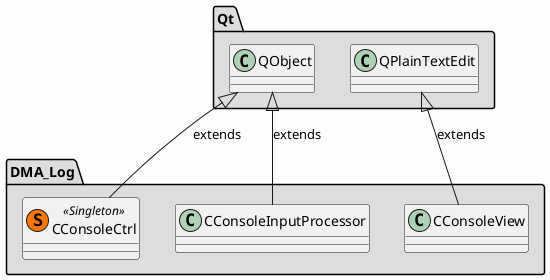 
@startuml

skinparam backgroundColor #FEFEFE
skinparam wrapWidth 600
package "DMA_Log" #DDDDDD
{

class "CConsoleCtrl"<< (S,#FF7700) Singleton >>
{
}

class "CConsoleInputProcessor"
{
}

class "CConsoleView"
{
}

}

package "Qt" #DDDDDD
{

class "QObject"
{
}

class "QPlainTextEdit"
{
}

}

'====================Inheritance section====================
QObject <|-- CConsoleCtrl : extends
QObject <|-- CConsoleInputProcessor : extends
QPlainTextEdit <|-- CConsoleView : extends

@enduml